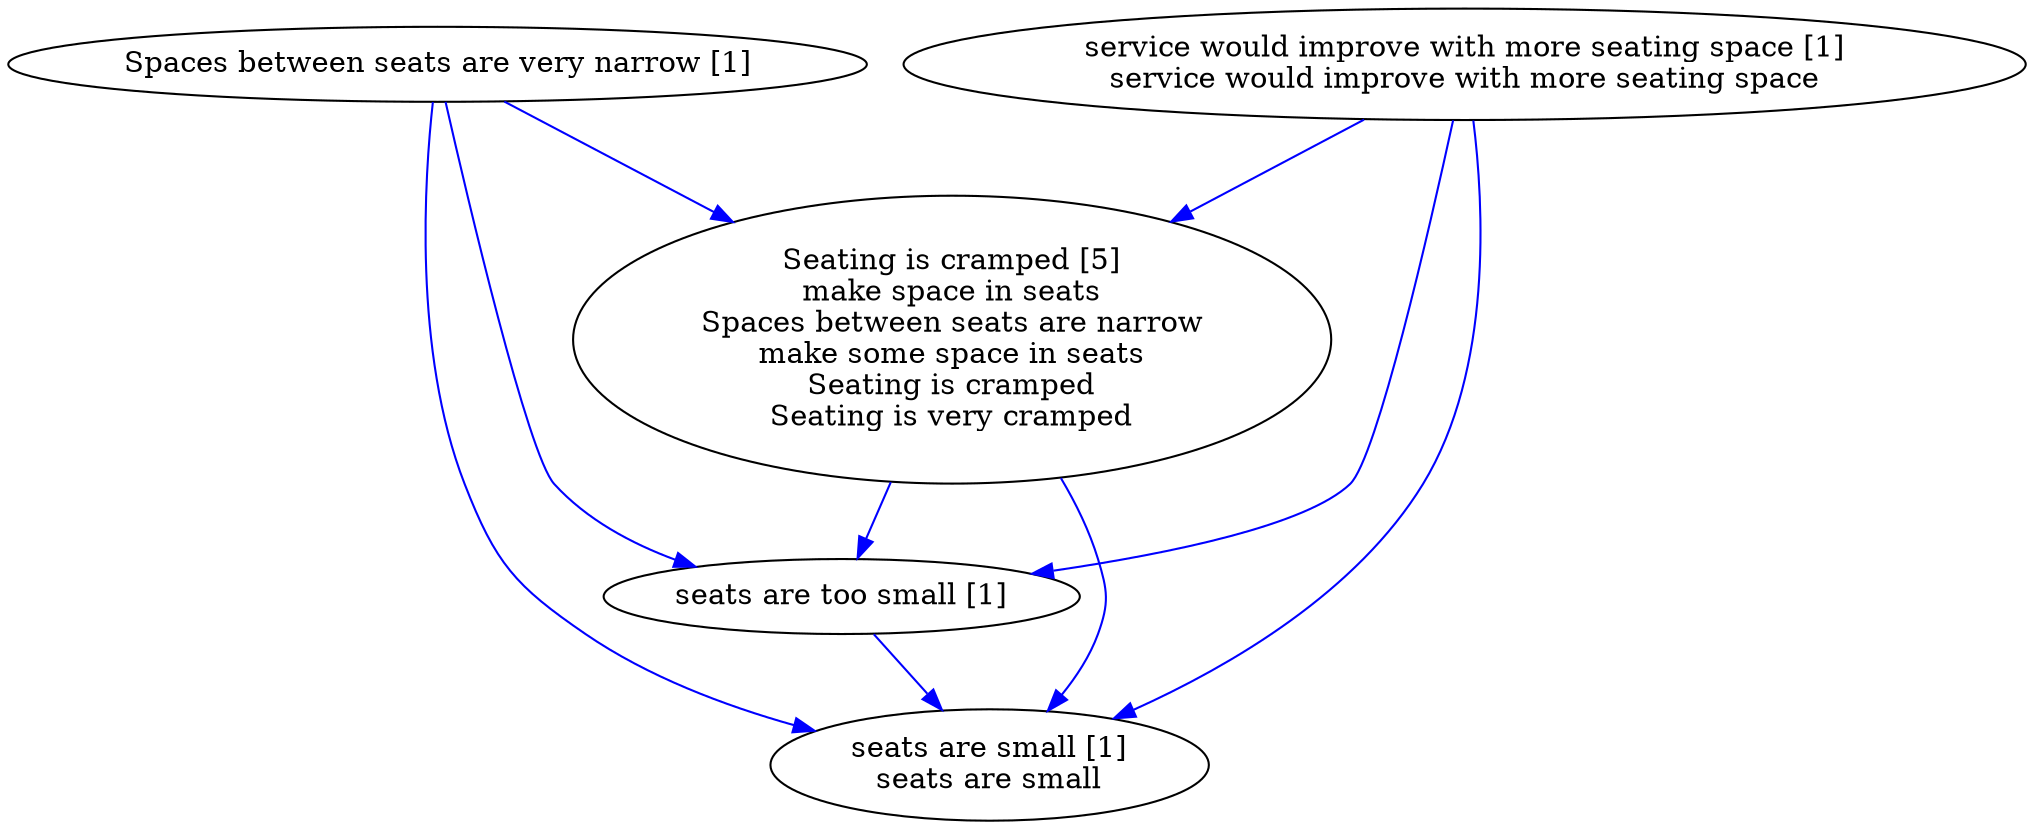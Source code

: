 digraph collapsedGraph {
"Seating is cramped [5]\nmake space in seats\nSpaces between seats are narrow\nmake some space in seats\nSeating is cramped\nSeating is very cramped""Spaces between seats are very narrow [1]""seats are too small [1]""seats are small [1]\nseats are small""service would improve with more seating space [1]\nservice would improve with more seating space""seats are too small [1]" -> "seats are small [1]\nseats are small" [color=blue]
"Spaces between seats are very narrow [1]" -> "seats are too small [1]" [color=blue]
"Spaces between seats are very narrow [1]" -> "seats are small [1]\nseats are small" [color=blue]
"Seating is cramped [5]\nmake space in seats\nSpaces between seats are narrow\nmake some space in seats\nSeating is cramped\nSeating is very cramped" -> "seats are small [1]\nseats are small" [color=blue]
"service would improve with more seating space [1]\nservice would improve with more seating space" -> "seats are too small [1]" [color=blue]
"service would improve with more seating space [1]\nservice would improve with more seating space" -> "seats are small [1]\nseats are small" [color=blue]
"Seating is cramped [5]\nmake space in seats\nSpaces between seats are narrow\nmake some space in seats\nSeating is cramped\nSeating is very cramped" -> "seats are too small [1]" [color=blue]
"Spaces between seats are very narrow [1]" -> "Seating is cramped [5]\nmake space in seats\nSpaces between seats are narrow\nmake some space in seats\nSeating is cramped\nSeating is very cramped" [color=blue]
"service would improve with more seating space [1]\nservice would improve with more seating space" -> "Seating is cramped [5]\nmake space in seats\nSpaces between seats are narrow\nmake some space in seats\nSeating is cramped\nSeating is very cramped" [color=blue]
}